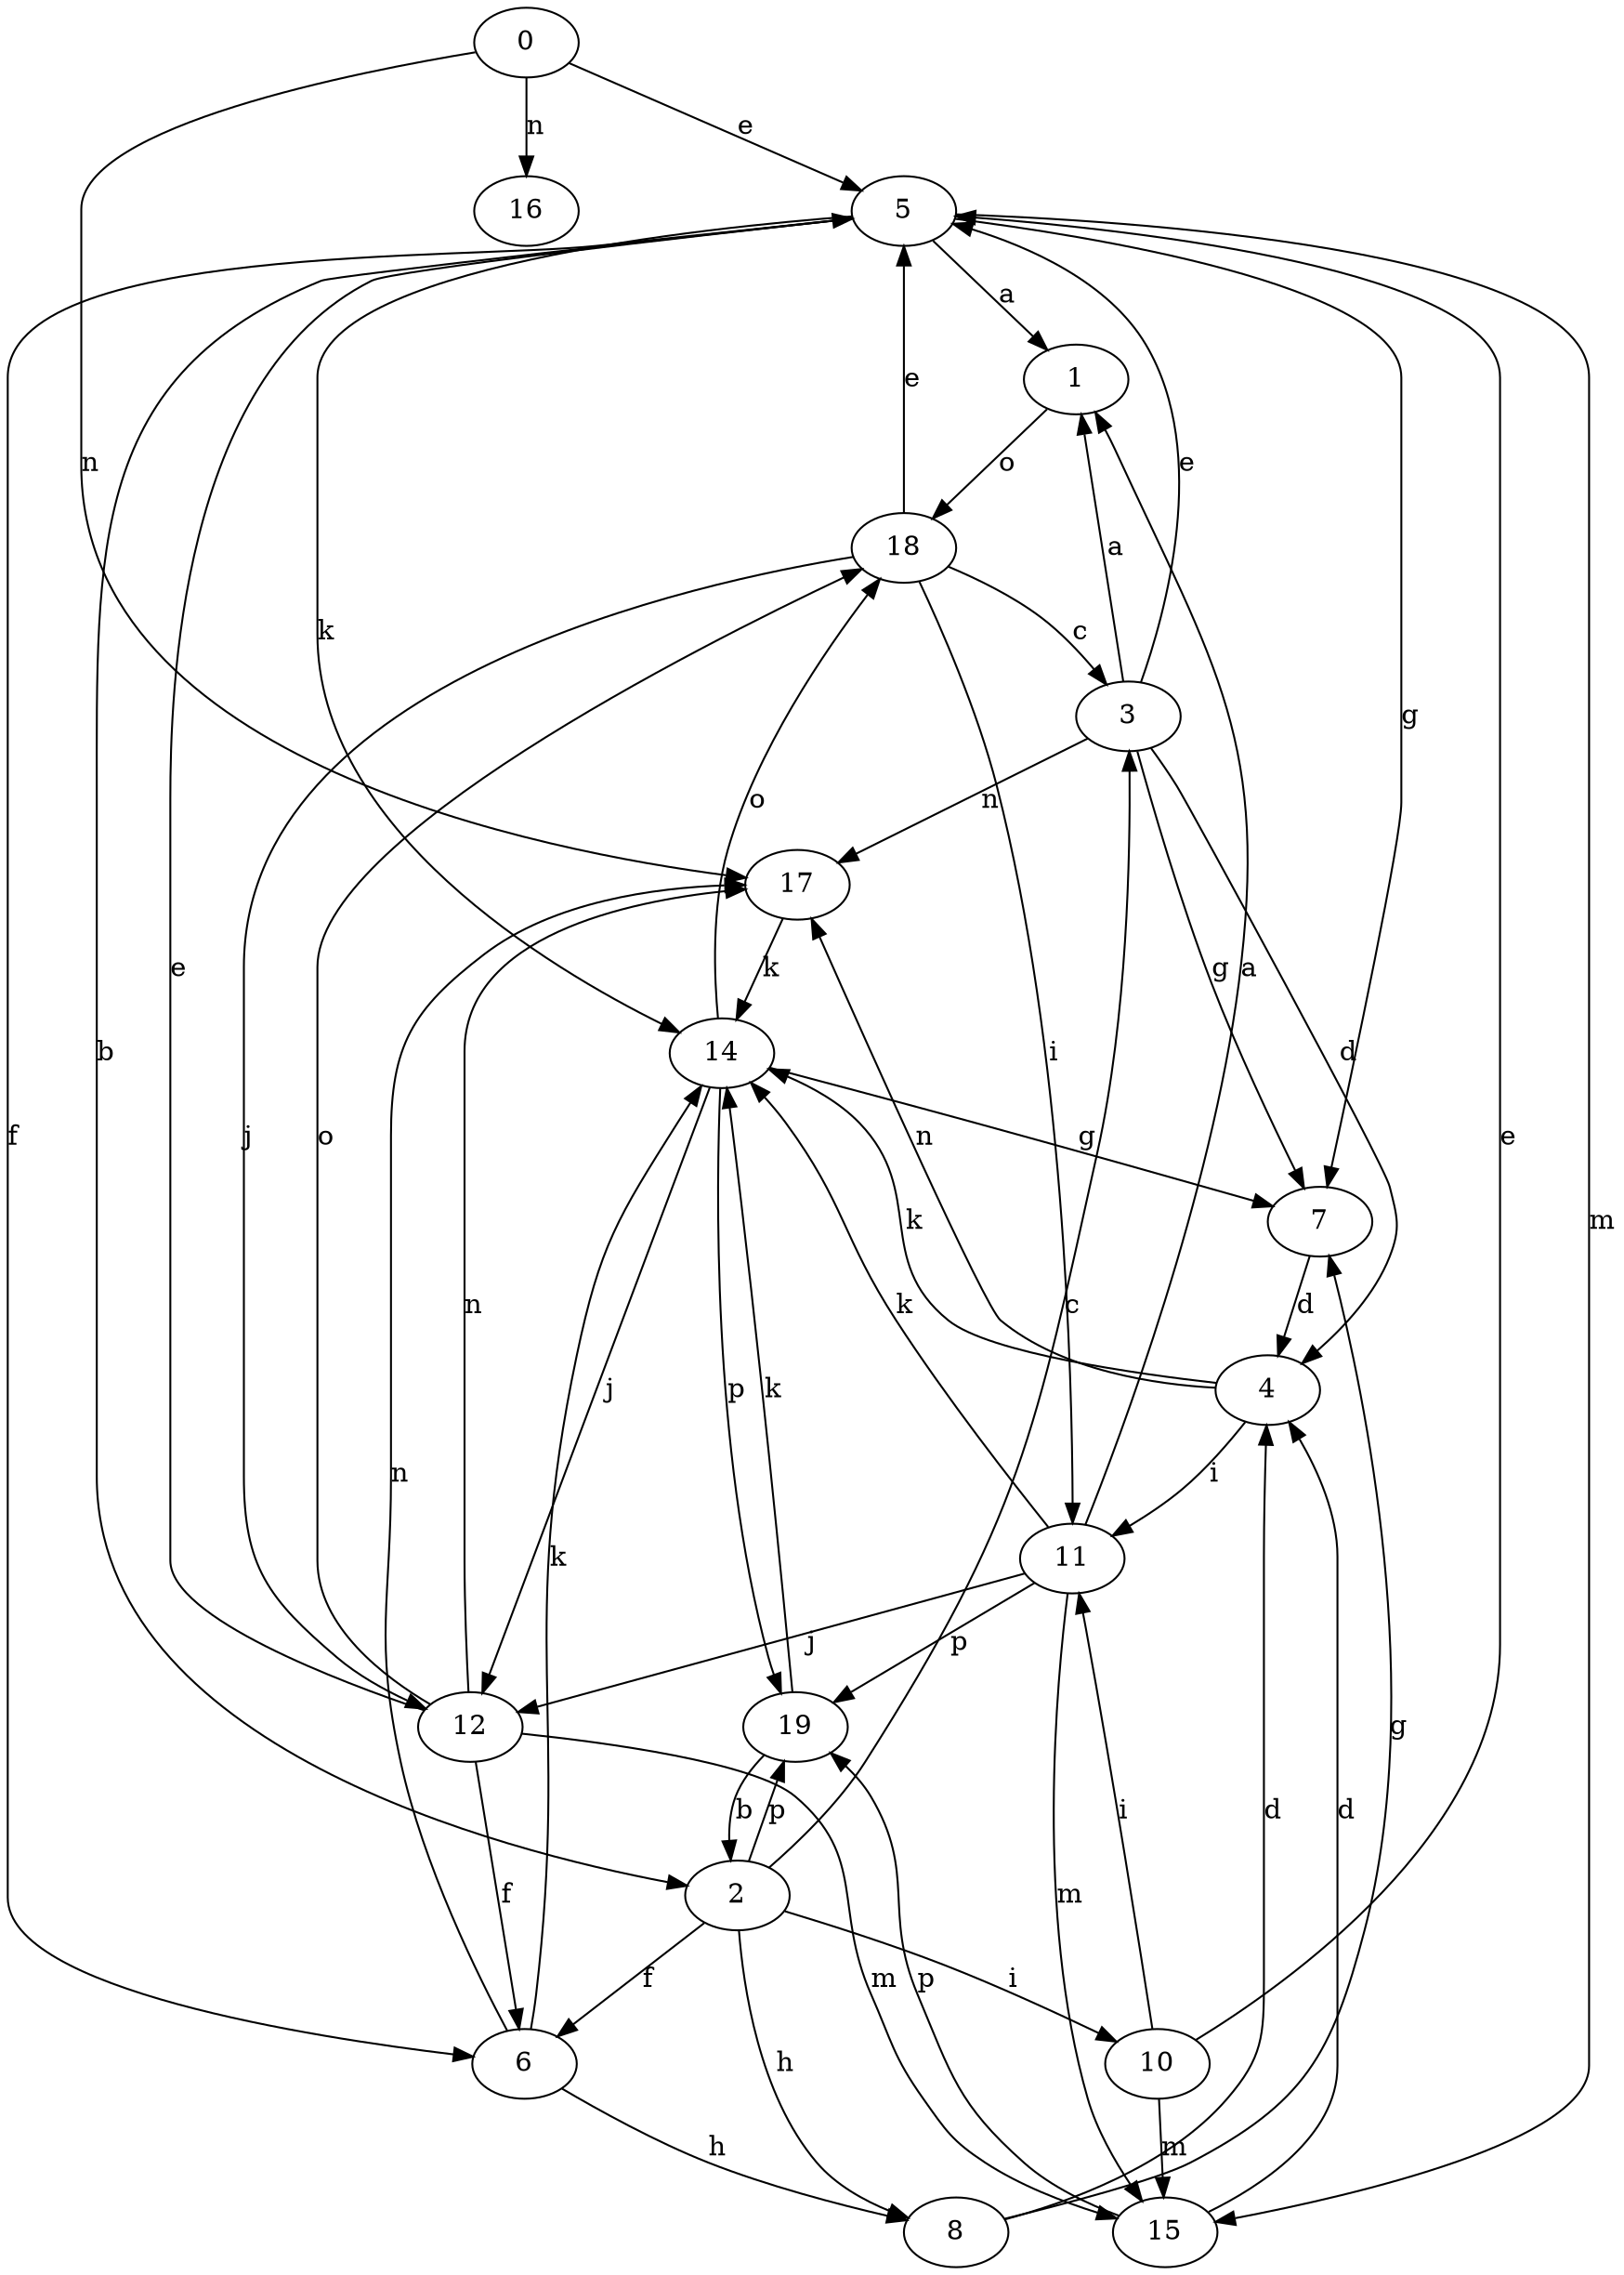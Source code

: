 strict digraph  {
0;
1;
2;
3;
4;
5;
6;
7;
8;
10;
11;
12;
14;
15;
16;
17;
18;
19;
0 -> 5  [label=e];
0 -> 16  [label=n];
0 -> 17  [label=n];
1 -> 18  [label=o];
2 -> 3  [label=c];
2 -> 6  [label=f];
2 -> 8  [label=h];
2 -> 10  [label=i];
2 -> 19  [label=p];
3 -> 1  [label=a];
3 -> 4  [label=d];
3 -> 5  [label=e];
3 -> 7  [label=g];
3 -> 17  [label=n];
4 -> 11  [label=i];
4 -> 14  [label=k];
4 -> 17  [label=n];
5 -> 1  [label=a];
5 -> 2  [label=b];
5 -> 6  [label=f];
5 -> 7  [label=g];
5 -> 14  [label=k];
5 -> 15  [label=m];
6 -> 8  [label=h];
6 -> 14  [label=k];
6 -> 17  [label=n];
7 -> 4  [label=d];
8 -> 4  [label=d];
8 -> 7  [label=g];
10 -> 5  [label=e];
10 -> 11  [label=i];
10 -> 15  [label=m];
11 -> 1  [label=a];
11 -> 12  [label=j];
11 -> 14  [label=k];
11 -> 15  [label=m];
11 -> 19  [label=p];
12 -> 5  [label=e];
12 -> 6  [label=f];
12 -> 15  [label=m];
12 -> 17  [label=n];
12 -> 18  [label=o];
14 -> 7  [label=g];
14 -> 12  [label=j];
14 -> 18  [label=o];
14 -> 19  [label=p];
15 -> 4  [label=d];
15 -> 19  [label=p];
17 -> 14  [label=k];
18 -> 3  [label=c];
18 -> 5  [label=e];
18 -> 11  [label=i];
18 -> 12  [label=j];
19 -> 2  [label=b];
19 -> 14  [label=k];
}

